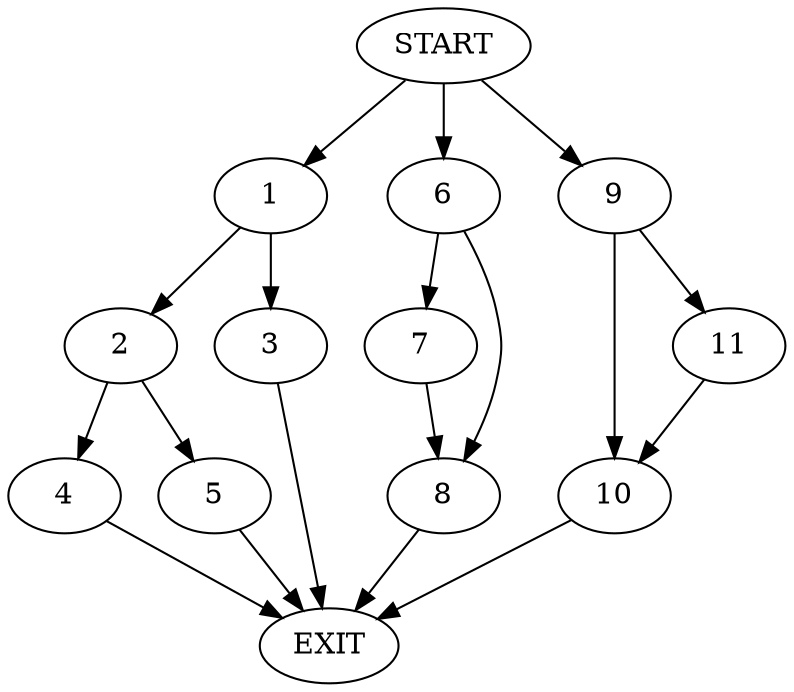 digraph {
0 [label="START"]
12 [label="EXIT"]
0 -> 1
1 -> 2
1 -> 3
2 -> 4
2 -> 5
3 -> 12
4 -> 12
5 -> 12
0 -> 6
6 -> 7
6 -> 8
7 -> 8
8 -> 12
0 -> 9
9 -> 10
9 -> 11
10 -> 12
11 -> 10
}
